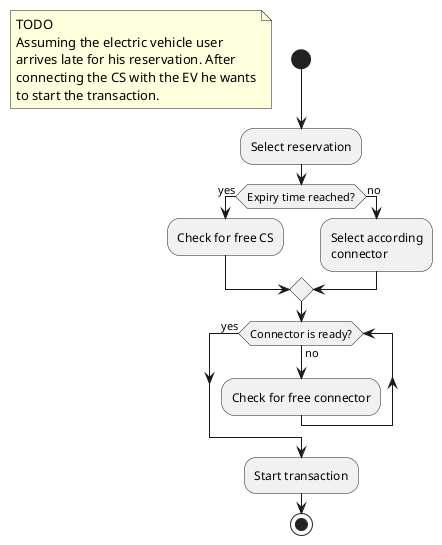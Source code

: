 @startuml

start

floating note left
    TODO
    Assuming the electric vehicle user
    arrives late for his reservation. After
    connecting the CS with the EV he wants
    to start the transaction.
end note

:Select reservation;

if (Expiry time reached?) then (yes)
    :Check for free CS;
else (no)
    :Select according\nconnector;
endif

while (Connector is ready?) is (no)
    :Check for free connector;
endwhile (yes)

:Start transaction;

stop

@enduml